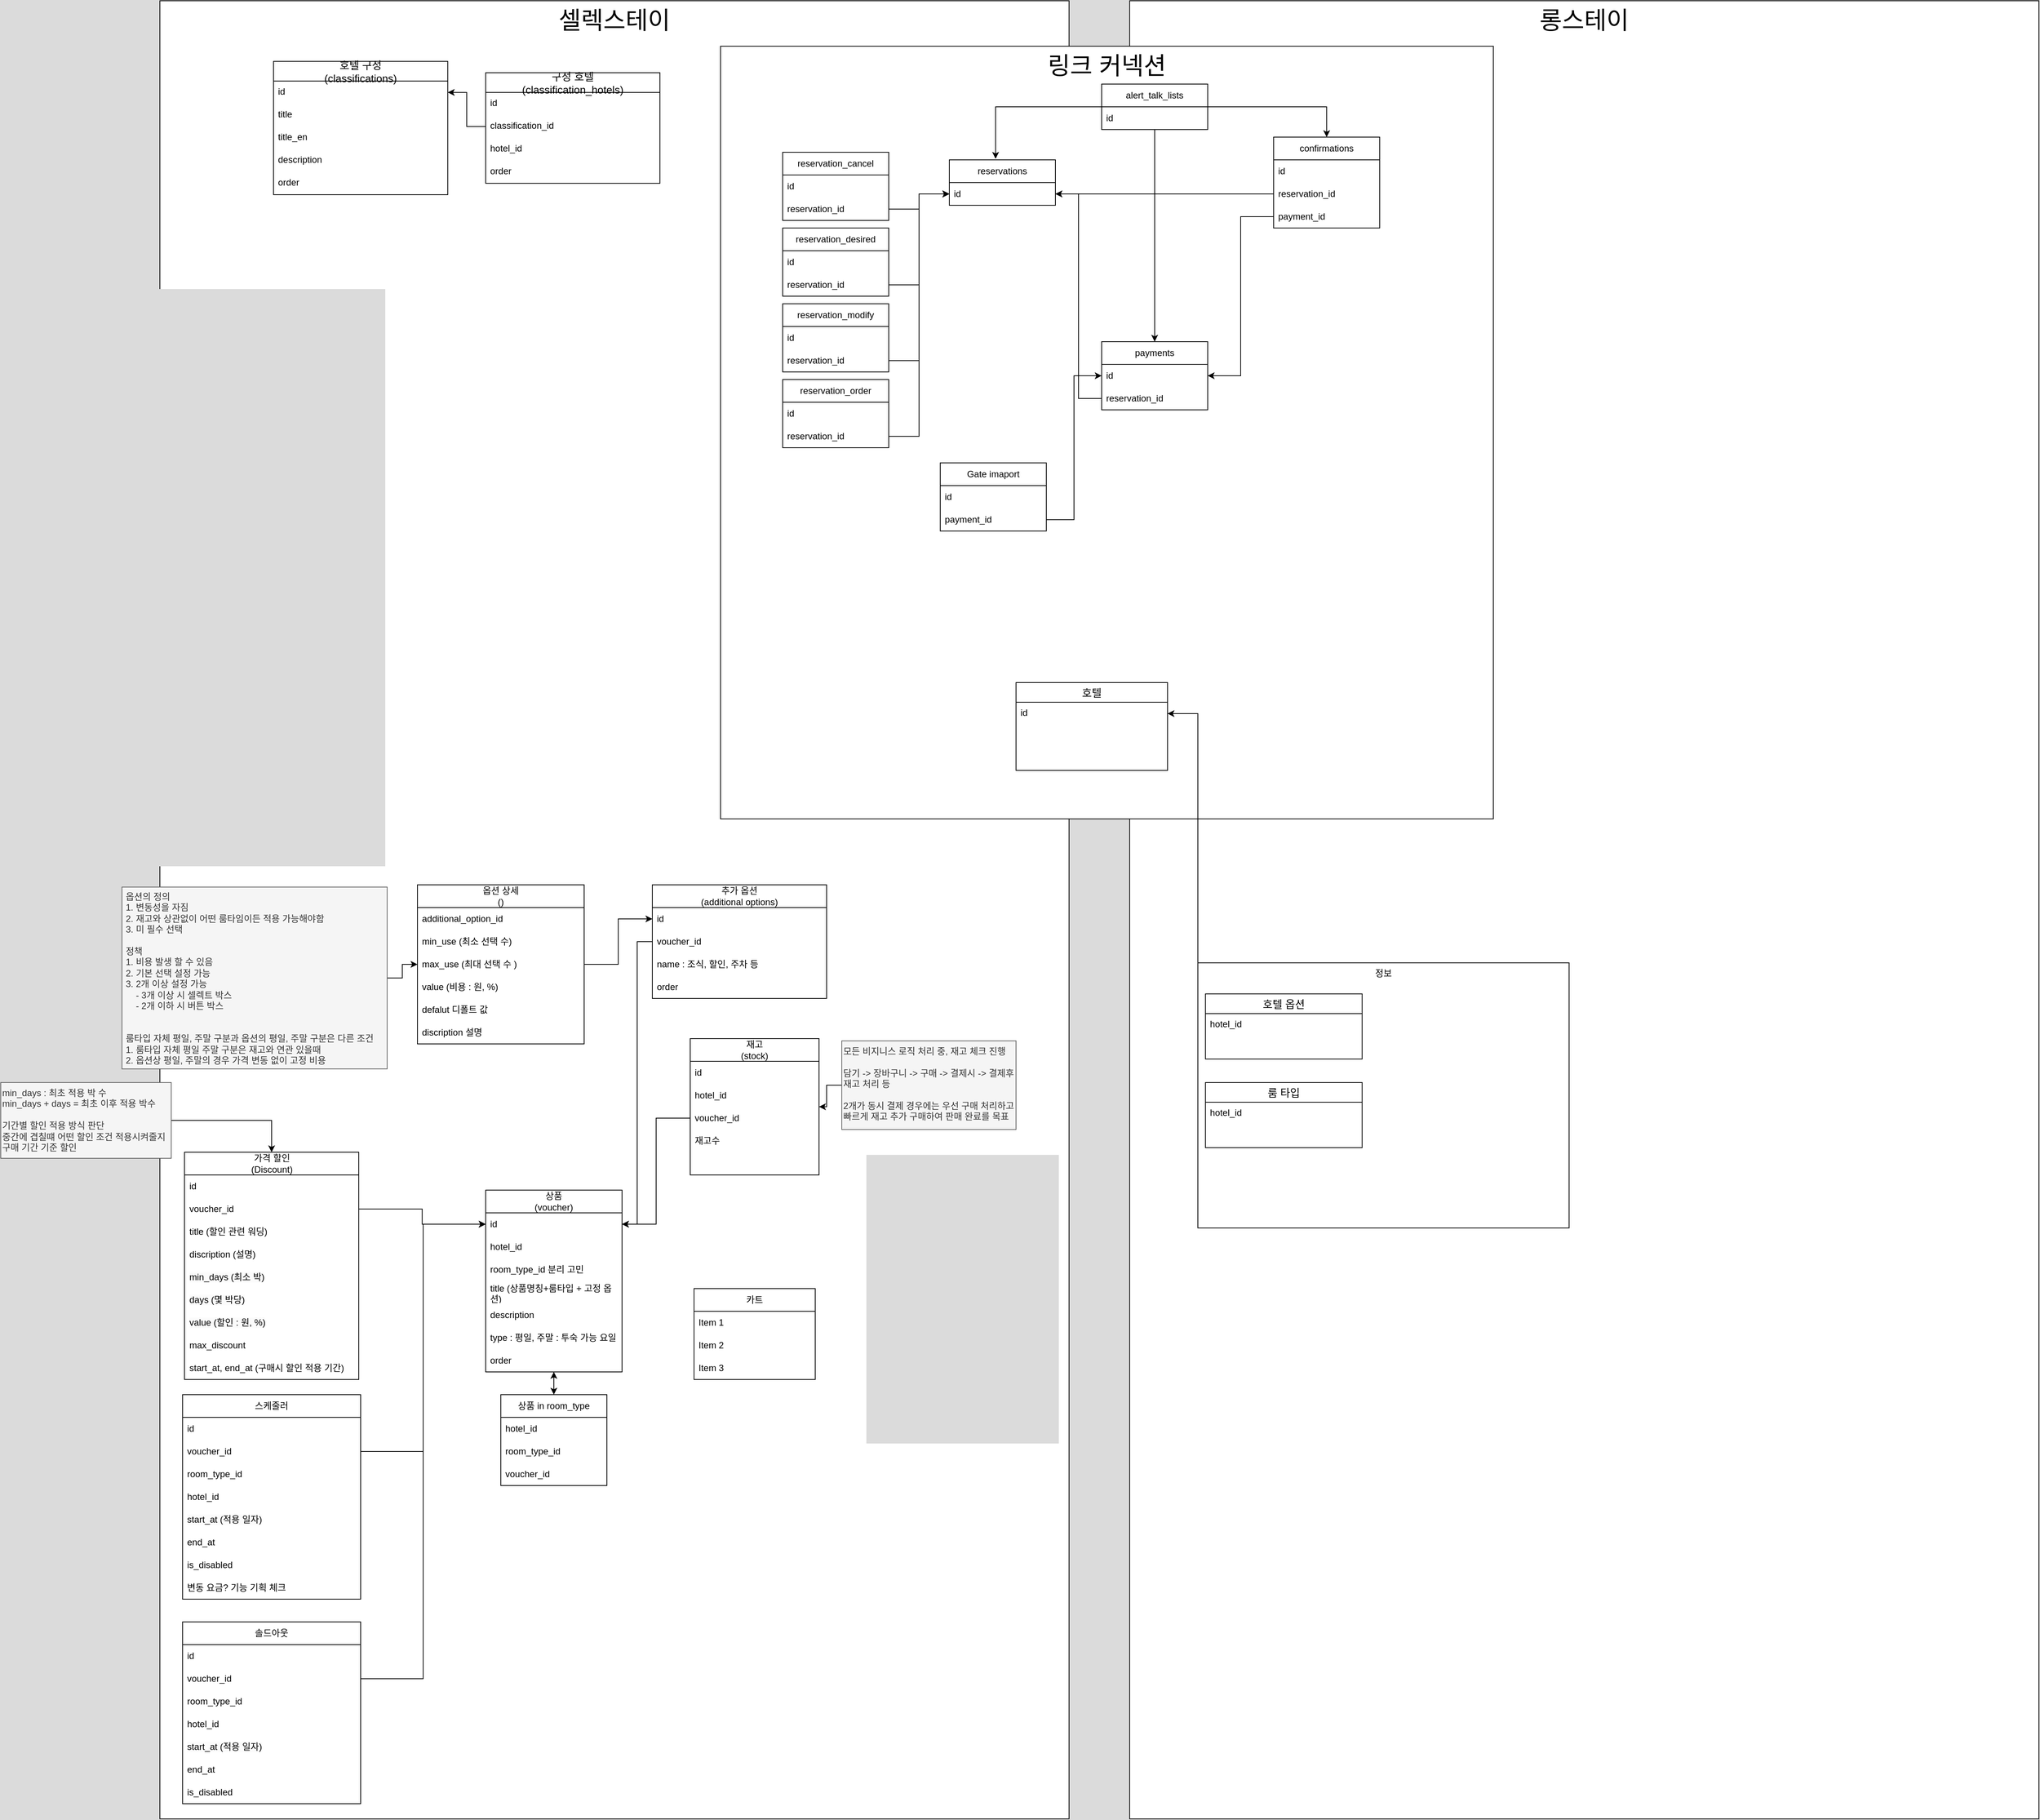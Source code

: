 <mxfile version="21.6.8" type="github">
  <diagram name="페이지-1" id="y-S1PTLIUPCFTGaCikYn">
    <mxGraphModel dx="2682" dy="3418" grid="1" gridSize="10" guides="1" tooltips="1" connect="1" arrows="1" fold="1" page="1" pageScale="1" pageWidth="827" pageHeight="1169" background="#DBDBDB" math="0" shadow="0">
      <root>
        <mxCell id="0" />
        <mxCell id="1" parent="0" />
        <mxCell id="_AvtWLBcrE-bu84miZi--67" value="&lt;font style=&quot;font-size: 32px;&quot;&gt;롱스테이&lt;/font&gt;" style="rounded=0;whiteSpace=wrap;html=1;verticalAlign=top;align=center;movable=0;resizable=0;rotatable=0;deletable=0;editable=0;locked=1;connectable=0;" parent="1" vertex="1">
          <mxGeometry x="380" y="-1200" width="1200" height="2400" as="geometry" />
        </mxCell>
        <mxCell id="qrLeTjBu-Ae9pymuF5rT-1" value="셀렉스테이" style="rounded=0;whiteSpace=wrap;html=1;verticalAlign=top;fontSize=32;movable=0;resizable=0;rotatable=0;deletable=0;editable=0;locked=1;connectable=0;" parent="1" vertex="1">
          <mxGeometry x="-900" y="-1200" width="1200" height="2400" as="geometry" />
        </mxCell>
        <mxCell id="_AvtWLBcrE-bu84miZi--96" value="링크 커넥션" style="rounded=0;whiteSpace=wrap;html=1;align=center;verticalAlign=top;fontSize=32;movable=0;resizable=0;rotatable=0;deletable=0;editable=0;locked=1;connectable=0;" parent="1" vertex="1">
          <mxGeometry x="-160" y="-1140" width="1020" height="1020" as="geometry" />
        </mxCell>
        <mxCell id="qrLeTjBu-Ae9pymuF5rT-2" value="호텔" style="swimlane;fontStyle=0;childLayout=stackLayout;horizontal=1;startSize=26;horizontalStack=0;resizeParent=1;resizeParentMax=0;resizeLast=0;collapsible=1;marginBottom=0;align=center;fontSize=14;flipH=1;rounded=0;swimlaneFillColor=default;" parent="1" vertex="1">
          <mxGeometry x="230" y="-300" width="200" height="116" as="geometry" />
        </mxCell>
        <mxCell id="qrLeTjBu-Ae9pymuF5rT-3" value="id" style="text;strokeColor=none;fillColor=none;spacingLeft=4;spacingRight=4;overflow=hidden;rotatable=0;points=[[0,0.5],[1,0.5]];portConstraint=eastwest;fontSize=12;" parent="qrLeTjBu-Ae9pymuF5rT-2" vertex="1">
          <mxGeometry y="26" width="200" height="30" as="geometry" />
        </mxCell>
        <mxCell id="qrLeTjBu-Ae9pymuF5rT-4" style="text;strokeColor=none;fillColor=none;spacingLeft=4;spacingRight=4;overflow=hidden;rotatable=0;points=[[0,0.5],[1,0.5]];portConstraint=eastwest;fontSize=12;" parent="qrLeTjBu-Ae9pymuF5rT-2" vertex="1">
          <mxGeometry y="56" width="200" height="30" as="geometry" />
        </mxCell>
        <mxCell id="qrLeTjBu-Ae9pymuF5rT-5" style="text;strokeColor=none;fillColor=none;spacingLeft=4;spacingRight=4;overflow=hidden;rotatable=0;points=[[0,0.5],[1,0.5]];portConstraint=eastwest;fontSize=12;" parent="qrLeTjBu-Ae9pymuF5rT-2" vertex="1">
          <mxGeometry y="86" width="200" height="30" as="geometry" />
        </mxCell>
        <mxCell id="qrLeTjBu-Ae9pymuF5rT-15" value="호텔 구성&#xa;(classifications)" style="swimlane;fontStyle=0;childLayout=stackLayout;horizontal=1;startSize=26;horizontalStack=0;resizeParent=1;resizeParentMax=0;resizeLast=0;collapsible=1;marginBottom=0;align=center;fontSize=14;" parent="1" vertex="1">
          <mxGeometry x="-750" y="-1120" width="230" height="176" as="geometry">
            <mxRectangle x="-110" y="350" width="200" height="30" as="alternateBounds" />
          </mxGeometry>
        </mxCell>
        <mxCell id="qrLeTjBu-Ae9pymuF5rT-16" value="id" style="text;strokeColor=none;fillColor=none;spacingLeft=4;spacingRight=4;overflow=hidden;rotatable=0;points=[[0,0.5],[1,0.5]];portConstraint=eastwest;fontSize=12;" parent="qrLeTjBu-Ae9pymuF5rT-15" vertex="1">
          <mxGeometry y="26" width="230" height="30" as="geometry" />
        </mxCell>
        <mxCell id="qrLeTjBu-Ae9pymuF5rT-17" value="title" style="text;strokeColor=none;fillColor=none;spacingLeft=4;spacingRight=4;overflow=hidden;rotatable=0;points=[[0,0.5],[1,0.5]];portConstraint=eastwest;fontSize=12;" parent="qrLeTjBu-Ae9pymuF5rT-15" vertex="1">
          <mxGeometry y="56" width="230" height="30" as="geometry" />
        </mxCell>
        <mxCell id="qrLeTjBu-Ae9pymuF5rT-18" value="title_en" style="text;strokeColor=none;fillColor=none;spacingLeft=4;spacingRight=4;overflow=hidden;rotatable=0;points=[[0,0.5],[1,0.5]];portConstraint=eastwest;fontSize=12;" parent="qrLeTjBu-Ae9pymuF5rT-15" vertex="1">
          <mxGeometry y="86" width="230" height="30" as="geometry" />
        </mxCell>
        <mxCell id="qrLeTjBu-Ae9pymuF5rT-19" value="description" style="text;strokeColor=none;fillColor=none;spacingLeft=4;spacingRight=4;overflow=hidden;rotatable=0;points=[[0,0.5],[1,0.5]];portConstraint=eastwest;fontSize=12;" parent="qrLeTjBu-Ae9pymuF5rT-15" vertex="1">
          <mxGeometry y="116" width="230" height="30" as="geometry" />
        </mxCell>
        <mxCell id="qrLeTjBu-Ae9pymuF5rT-20" value="order" style="text;strokeColor=none;fillColor=none;spacingLeft=4;spacingRight=4;overflow=hidden;rotatable=0;points=[[0,0.5],[1,0.5]];portConstraint=eastwest;fontSize=12;" parent="qrLeTjBu-Ae9pymuF5rT-15" vertex="1">
          <mxGeometry y="146" width="230" height="30" as="geometry" />
        </mxCell>
        <mxCell id="qrLeTjBu-Ae9pymuF5rT-21" value="구성 호텔&#xa;(classification_hotels)" style="swimlane;fontStyle=0;childLayout=stackLayout;horizontal=1;startSize=26;horizontalStack=0;resizeParent=1;resizeParentMax=0;resizeLast=0;collapsible=1;marginBottom=0;align=center;fontSize=14;" parent="1" vertex="1">
          <mxGeometry x="-470" y="-1105" width="230" height="146" as="geometry">
            <mxRectangle x="-110" y="350" width="200" height="30" as="alternateBounds" />
          </mxGeometry>
        </mxCell>
        <mxCell id="qrLeTjBu-Ae9pymuF5rT-22" value="id" style="text;strokeColor=none;fillColor=none;spacingLeft=4;spacingRight=4;overflow=hidden;rotatable=0;points=[[0,0.5],[1,0.5]];portConstraint=eastwest;fontSize=12;" parent="qrLeTjBu-Ae9pymuF5rT-21" vertex="1">
          <mxGeometry y="26" width="230" height="30" as="geometry" />
        </mxCell>
        <mxCell id="qrLeTjBu-Ae9pymuF5rT-23" value="classification_id" style="text;strokeColor=none;fillColor=none;spacingLeft=4;spacingRight=4;overflow=hidden;rotatable=0;points=[[0,0.5],[1,0.5]];portConstraint=eastwest;fontSize=12;" parent="qrLeTjBu-Ae9pymuF5rT-21" vertex="1">
          <mxGeometry y="56" width="230" height="30" as="geometry" />
        </mxCell>
        <mxCell id="qrLeTjBu-Ae9pymuF5rT-24" value="hotel_id" style="text;strokeColor=none;fillColor=none;spacingLeft=4;spacingRight=4;overflow=hidden;rotatable=0;points=[[0,0.5],[1,0.5]];portConstraint=eastwest;fontSize=12;" parent="qrLeTjBu-Ae9pymuF5rT-21" vertex="1">
          <mxGeometry y="86" width="230" height="30" as="geometry" />
        </mxCell>
        <mxCell id="qrLeTjBu-Ae9pymuF5rT-25" value="order" style="text;strokeColor=none;fillColor=none;spacingLeft=4;spacingRight=4;overflow=hidden;rotatable=0;points=[[0,0.5],[1,0.5]];portConstraint=eastwest;fontSize=12;" parent="qrLeTjBu-Ae9pymuF5rT-21" vertex="1">
          <mxGeometry y="116" width="230" height="30" as="geometry" />
        </mxCell>
        <mxCell id="qrLeTjBu-Ae9pymuF5rT-26" style="edgeStyle=orthogonalEdgeStyle;rounded=0;orthogonalLoop=1;jettySize=auto;html=1;entryX=1;entryY=0.5;entryDx=0;entryDy=0;exitX=0;exitY=0.5;exitDx=0;exitDy=0;" parent="1" source="qrLeTjBu-Ae9pymuF5rT-23" target="qrLeTjBu-Ae9pymuF5rT-16" edge="1">
          <mxGeometry relative="1" as="geometry" />
        </mxCell>
        <mxCell id="qrLeTjBu-Ae9pymuF5rT-28" value="" style="edgeStyle=orthogonalEdgeStyle;rounded=0;orthogonalLoop=1;jettySize=auto;html=1;exitX=0;exitY=0;exitDx=0;exitDy=0;" parent="1" source="qrLeTjBu-Ae9pymuF5rT-8" target="qrLeTjBu-Ae9pymuF5rT-3" edge="1">
          <mxGeometry relative="1" as="geometry" />
        </mxCell>
        <mxCell id="qrLeTjBu-Ae9pymuF5rT-29" value="추가 옵션&lt;br&gt;(additional options)" style="swimlane;fontStyle=0;childLayout=stackLayout;horizontal=1;startSize=30;horizontalStack=0;resizeParent=1;resizeParentMax=0;resizeLast=0;collapsible=1;marginBottom=0;whiteSpace=wrap;html=1;" parent="1" vertex="1">
          <mxGeometry x="-250" y="-33" width="230" height="150" as="geometry" />
        </mxCell>
        <mxCell id="qrLeTjBu-Ae9pymuF5rT-30" value="id" style="text;strokeColor=none;fillColor=none;align=left;verticalAlign=middle;spacingLeft=4;spacingRight=4;overflow=hidden;points=[[0,0.5],[1,0.5]];portConstraint=eastwest;rotatable=0;whiteSpace=wrap;html=1;" parent="qrLeTjBu-Ae9pymuF5rT-29" vertex="1">
          <mxGeometry y="30" width="230" height="30" as="geometry" />
        </mxCell>
        <mxCell id="qrLeTjBu-Ae9pymuF5rT-31" value="voucher_id" style="text;strokeColor=none;fillColor=none;align=left;verticalAlign=middle;spacingLeft=4;spacingRight=4;overflow=hidden;points=[[0,0.5],[1,0.5]];portConstraint=eastwest;rotatable=0;whiteSpace=wrap;html=1;" parent="qrLeTjBu-Ae9pymuF5rT-29" vertex="1">
          <mxGeometry y="60" width="230" height="30" as="geometry" />
        </mxCell>
        <mxCell id="qrLeTjBu-Ae9pymuF5rT-32" value="name : 조식, 할인, 주차 등" style="text;strokeColor=none;fillColor=none;align=left;verticalAlign=middle;spacingLeft=4;spacingRight=4;overflow=hidden;points=[[0,0.5],[1,0.5]];portConstraint=eastwest;rotatable=0;whiteSpace=wrap;html=1;" parent="qrLeTjBu-Ae9pymuF5rT-29" vertex="1">
          <mxGeometry y="90" width="230" height="30" as="geometry" />
        </mxCell>
        <mxCell id="qrLeTjBu-Ae9pymuF5rT-56" value="order" style="text;strokeColor=none;fillColor=none;align=left;verticalAlign=middle;spacingLeft=4;spacingRight=4;overflow=hidden;points=[[0,0.5],[1,0.5]];portConstraint=eastwest;rotatable=0;whiteSpace=wrap;html=1;" parent="qrLeTjBu-Ae9pymuF5rT-29" vertex="1">
          <mxGeometry y="120" width="230" height="30" as="geometry" />
        </mxCell>
        <mxCell id="qrLeTjBu-Ae9pymuF5rT-33" value="상품&lt;br&gt;(voucher)" style="swimlane;fontStyle=0;childLayout=stackLayout;horizontal=1;startSize=30;horizontalStack=0;resizeParent=1;resizeParentMax=0;resizeLast=0;collapsible=1;marginBottom=0;whiteSpace=wrap;html=1;" parent="1" vertex="1">
          <mxGeometry x="-470" y="370" width="180" height="240" as="geometry" />
        </mxCell>
        <mxCell id="qrLeTjBu-Ae9pymuF5rT-34" value="id" style="text;strokeColor=none;fillColor=none;align=left;verticalAlign=middle;spacingLeft=4;spacingRight=4;overflow=hidden;points=[[0,0.5],[1,0.5]];portConstraint=eastwest;rotatable=0;whiteSpace=wrap;html=1;" parent="qrLeTjBu-Ae9pymuF5rT-33" vertex="1">
          <mxGeometry y="30" width="180" height="30" as="geometry" />
        </mxCell>
        <mxCell id="qrLeTjBu-Ae9pymuF5rT-35" value="hotel_id" style="text;strokeColor=none;fillColor=none;align=left;verticalAlign=middle;spacingLeft=4;spacingRight=4;overflow=hidden;points=[[0,0.5],[1,0.5]];portConstraint=eastwest;rotatable=0;whiteSpace=wrap;html=1;" parent="qrLeTjBu-Ae9pymuF5rT-33" vertex="1">
          <mxGeometry y="60" width="180" height="30" as="geometry" />
        </mxCell>
        <mxCell id="_AvtWLBcrE-bu84miZi--43" value="room_type_id 분리 고민" style="text;strokeColor=none;fillColor=none;align=left;verticalAlign=middle;spacingLeft=4;spacingRight=4;overflow=hidden;points=[[0,0.5],[1,0.5]];portConstraint=eastwest;rotatable=0;whiteSpace=wrap;html=1;" parent="qrLeTjBu-Ae9pymuF5rT-33" vertex="1">
          <mxGeometry y="90" width="180" height="30" as="geometry" />
        </mxCell>
        <mxCell id="_AvtWLBcrE-bu84miZi--42" value="title (상품명칭+룸타입 + 고정 옵션)" style="text;strokeColor=none;fillColor=none;align=left;verticalAlign=middle;spacingLeft=4;spacingRight=4;overflow=hidden;points=[[0,0.5],[1,0.5]];portConstraint=eastwest;rotatable=0;whiteSpace=wrap;html=1;" parent="qrLeTjBu-Ae9pymuF5rT-33" vertex="1">
          <mxGeometry y="120" width="180" height="30" as="geometry" />
        </mxCell>
        <mxCell id="_AvtWLBcrE-bu84miZi--49" value="description" style="text;strokeColor=none;fillColor=none;align=left;verticalAlign=middle;spacingLeft=4;spacingRight=4;overflow=hidden;points=[[0,0.5],[1,0.5]];portConstraint=eastwest;rotatable=0;whiteSpace=wrap;html=1;" parent="qrLeTjBu-Ae9pymuF5rT-33" vertex="1">
          <mxGeometry y="150" width="180" height="30" as="geometry" />
        </mxCell>
        <mxCell id="_AvtWLBcrE-bu84miZi--51" value="type : 평일, 주말 : 투숙 가능 요일" style="text;strokeColor=none;fillColor=none;align=left;verticalAlign=middle;spacingLeft=4;spacingRight=4;overflow=hidden;points=[[0,0.5],[1,0.5]];portConstraint=eastwest;rotatable=0;whiteSpace=wrap;html=1;" parent="qrLeTjBu-Ae9pymuF5rT-33" vertex="1">
          <mxGeometry y="180" width="180" height="30" as="geometry" />
        </mxCell>
        <mxCell id="qrLeTjBu-Ae9pymuF5rT-55" value="order" style="text;strokeColor=none;fillColor=none;align=left;verticalAlign=middle;spacingLeft=4;spacingRight=4;overflow=hidden;points=[[0,0.5],[1,0.5]];portConstraint=eastwest;rotatable=0;whiteSpace=wrap;html=1;" parent="qrLeTjBu-Ae9pymuF5rT-33" vertex="1">
          <mxGeometry y="210" width="180" height="30" as="geometry" />
        </mxCell>
        <mxCell id="qrLeTjBu-Ae9pymuF5rT-38" style="edgeStyle=orthogonalEdgeStyle;rounded=0;orthogonalLoop=1;jettySize=auto;html=1;entryX=0;entryY=0.5;entryDx=0;entryDy=0;" parent="1" source="qrLeTjBu-Ae9pymuF5rT-39" target="qrLeTjBu-Ae9pymuF5rT-30" edge="1">
          <mxGeometry relative="1" as="geometry" />
        </mxCell>
        <mxCell id="qrLeTjBu-Ae9pymuF5rT-39" value="옵션 상세&lt;br&gt;()" style="swimlane;fontStyle=0;childLayout=stackLayout;horizontal=1;startSize=30;horizontalStack=0;resizeParent=1;resizeParentMax=0;resizeLast=0;collapsible=1;marginBottom=0;whiteSpace=wrap;html=1;" parent="1" vertex="1">
          <mxGeometry x="-560" y="-33" width="220" height="210" as="geometry" />
        </mxCell>
        <mxCell id="qrLeTjBu-Ae9pymuF5rT-40" value="additional_option_id" style="text;strokeColor=none;fillColor=none;align=left;verticalAlign=middle;spacingLeft=4;spacingRight=4;overflow=hidden;points=[[0,0.5],[1,0.5]];portConstraint=eastwest;rotatable=0;whiteSpace=wrap;html=1;" parent="qrLeTjBu-Ae9pymuF5rT-39" vertex="1">
          <mxGeometry y="30" width="220" height="30" as="geometry" />
        </mxCell>
        <mxCell id="qrLeTjBu-Ae9pymuF5rT-41" value="min_use (최소 선택 수)" style="text;strokeColor=none;fillColor=none;align=left;verticalAlign=middle;spacingLeft=4;spacingRight=4;overflow=hidden;points=[[0,0.5],[1,0.5]];portConstraint=eastwest;rotatable=0;whiteSpace=wrap;html=1;" parent="qrLeTjBu-Ae9pymuF5rT-39" vertex="1">
          <mxGeometry y="60" width="220" height="30" as="geometry" />
        </mxCell>
        <mxCell id="qrLeTjBu-Ae9pymuF5rT-42" value="max_use (최대 선택 수 )" style="text;strokeColor=none;fillColor=none;align=left;verticalAlign=middle;spacingLeft=4;spacingRight=4;overflow=hidden;points=[[0,0.5],[1,0.5]];portConstraint=eastwest;rotatable=0;whiteSpace=wrap;html=1;" parent="qrLeTjBu-Ae9pymuF5rT-39" vertex="1">
          <mxGeometry y="90" width="220" height="30" as="geometry" />
        </mxCell>
        <mxCell id="qrLeTjBu-Ae9pymuF5rT-43" value="value (비용 : 원, %)" style="text;strokeColor=none;fillColor=none;align=left;verticalAlign=middle;spacingLeft=4;spacingRight=4;overflow=hidden;points=[[0,0.5],[1,0.5]];portConstraint=eastwest;rotatable=0;whiteSpace=wrap;html=1;" parent="qrLeTjBu-Ae9pymuF5rT-39" vertex="1">
          <mxGeometry y="120" width="220" height="30" as="geometry" />
        </mxCell>
        <mxCell id="3JElpp8tTer-i9fu_fp9-2" value="defalut 디폴트 값" style="text;strokeColor=none;fillColor=none;align=left;verticalAlign=middle;spacingLeft=4;spacingRight=4;overflow=hidden;points=[[0,0.5],[1,0.5]];portConstraint=eastwest;rotatable=0;whiteSpace=wrap;html=1;" parent="qrLeTjBu-Ae9pymuF5rT-39" vertex="1">
          <mxGeometry y="150" width="220" height="30" as="geometry" />
        </mxCell>
        <mxCell id="_AvtWLBcrE-bu84miZi--1" value="discription 설명" style="text;strokeColor=none;fillColor=none;align=left;verticalAlign=middle;spacingLeft=4;spacingRight=4;overflow=hidden;points=[[0,0.5],[1,0.5]];portConstraint=eastwest;rotatable=0;whiteSpace=wrap;html=1;" parent="qrLeTjBu-Ae9pymuF5rT-39" vertex="1">
          <mxGeometry y="180" width="220" height="30" as="geometry" />
        </mxCell>
        <mxCell id="qrLeTjBu-Ae9pymuF5rT-47" value="재고&lt;br&gt;(stock)" style="swimlane;fontStyle=0;childLayout=stackLayout;horizontal=1;startSize=30;horizontalStack=0;resizeParent=1;resizeParentMax=0;resizeLast=0;collapsible=1;marginBottom=0;whiteSpace=wrap;html=1;" parent="1" vertex="1">
          <mxGeometry x="-200" y="170" width="170" height="180" as="geometry" />
        </mxCell>
        <mxCell id="qrLeTjBu-Ae9pymuF5rT-48" value="id" style="text;strokeColor=none;fillColor=none;align=left;verticalAlign=middle;spacingLeft=4;spacingRight=4;overflow=hidden;points=[[0,0.5],[1,0.5]];portConstraint=eastwest;rotatable=0;whiteSpace=wrap;html=1;" parent="qrLeTjBu-Ae9pymuF5rT-47" vertex="1">
          <mxGeometry y="30" width="170" height="30" as="geometry" />
        </mxCell>
        <mxCell id="qrLeTjBu-Ae9pymuF5rT-49" value="hotel_id" style="text;strokeColor=none;fillColor=none;align=left;verticalAlign=middle;spacingLeft=4;spacingRight=4;overflow=hidden;points=[[0,0.5],[1,0.5]];portConstraint=eastwest;rotatable=0;whiteSpace=wrap;html=1;" parent="qrLeTjBu-Ae9pymuF5rT-47" vertex="1">
          <mxGeometry y="60" width="170" height="30" as="geometry" />
        </mxCell>
        <mxCell id="qrLeTjBu-Ae9pymuF5rT-50" value="voucher_id" style="text;strokeColor=none;fillColor=none;align=left;verticalAlign=middle;spacingLeft=4;spacingRight=4;overflow=hidden;points=[[0,0.5],[1,0.5]];portConstraint=eastwest;rotatable=0;whiteSpace=wrap;html=1;" parent="qrLeTjBu-Ae9pymuF5rT-47" vertex="1">
          <mxGeometry y="90" width="170" height="30" as="geometry" />
        </mxCell>
        <mxCell id="qrLeTjBu-Ae9pymuF5rT-51" value="재고수" style="text;strokeColor=none;fillColor=none;align=left;verticalAlign=middle;spacingLeft=4;spacingRight=4;overflow=hidden;points=[[0,0.5],[1,0.5]];portConstraint=eastwest;rotatable=0;whiteSpace=wrap;html=1;" parent="qrLeTjBu-Ae9pymuF5rT-47" vertex="1">
          <mxGeometry y="120" width="170" height="30" as="geometry" />
        </mxCell>
        <mxCell id="qrLeTjBu-Ae9pymuF5rT-52" style="text;strokeColor=none;fillColor=none;align=left;verticalAlign=middle;spacingLeft=4;spacingRight=4;overflow=hidden;points=[[0,0.5],[1,0.5]];portConstraint=eastwest;rotatable=0;whiteSpace=wrap;html=1;" parent="qrLeTjBu-Ae9pymuF5rT-47" vertex="1">
          <mxGeometry y="150" width="170" height="30" as="geometry" />
        </mxCell>
        <mxCell id="qrLeTjBu-Ae9pymuF5rT-8" value="정보" style="rounded=0;whiteSpace=wrap;html=1;container=0;align=center;verticalAlign=top;" parent="1" vertex="1">
          <mxGeometry x="470" y="70" width="490" height="350" as="geometry" />
        </mxCell>
        <mxCell id="qrLeTjBu-Ae9pymuF5rT-58" value="" style="group" parent="1" vertex="1" connectable="0">
          <mxGeometry x="479.999" y="111" width="206.832" height="86" as="geometry" />
        </mxCell>
        <mxCell id="qrLeTjBu-Ae9pymuF5rT-12" value="hotel_id" style="text;strokeColor=none;fillColor=none;spacingLeft=4;spacingRight=4;overflow=hidden;rotatable=0;points=[[0,0.5],[1,0.5]];portConstraint=eastwest;fontSize=12;" parent="qrLeTjBu-Ae9pymuF5rT-58" vertex="1">
          <mxGeometry y="26" width="206.832" height="30" as="geometry" />
        </mxCell>
        <mxCell id="qrLeTjBu-Ae9pymuF5rT-14" value="호텔 옵션" style="swimlane;fontStyle=0;childLayout=stackLayout;horizontal=1;startSize=26;horizontalStack=0;resizeParent=1;resizeParentMax=0;resizeLast=0;collapsible=1;marginBottom=0;align=center;fontSize=14;flipH=1;container=1;" parent="qrLeTjBu-Ae9pymuF5rT-58" vertex="1">
          <mxGeometry width="206.832" height="86" as="geometry" />
        </mxCell>
        <mxCell id="qrLeTjBu-Ae9pymuF5rT-59" value="" style="group" parent="1" vertex="1" connectable="0">
          <mxGeometry x="479.999" y="228" width="206.832" height="86" as="geometry" />
        </mxCell>
        <mxCell id="qrLeTjBu-Ae9pymuF5rT-9" value="룸 타입" style="swimlane;fontStyle=0;childLayout=stackLayout;horizontal=1;startSize=26;horizontalStack=0;resizeParent=1;resizeParentMax=0;resizeLast=0;collapsible=1;marginBottom=0;align=center;fontSize=14;flipH=1;container=0;" parent="qrLeTjBu-Ae9pymuF5rT-59" vertex="1">
          <mxGeometry width="206.832" height="86" as="geometry" />
        </mxCell>
        <mxCell id="qrLeTjBu-Ae9pymuF5rT-10" value="hotel_id" style="text;strokeColor=none;fillColor=none;spacingLeft=4;spacingRight=4;overflow=hidden;rotatable=0;points=[[0,0.5],[1,0.5]];portConstraint=eastwest;fontSize=12;" parent="qrLeTjBu-Ae9pymuF5rT-59" vertex="1">
          <mxGeometry y="26" width="206.832" height="30" as="geometry" />
        </mxCell>
        <mxCell id="qrLeTjBu-Ae9pymuF5rT-11" style="text;strokeColor=none;fillColor=none;spacingLeft=4;spacingRight=4;overflow=hidden;rotatable=0;points=[[0,0.5],[1,0.5]];portConstraint=eastwest;fontSize=12;" parent="qrLeTjBu-Ae9pymuF5rT-59" vertex="1">
          <mxGeometry y="56" width="206.832" height="30" as="geometry" />
        </mxCell>
        <mxCell id="_AvtWLBcrE-bu84miZi--5" value="가격 할인&lt;br&gt;(Discount)" style="swimlane;fontStyle=0;childLayout=stackLayout;horizontal=1;startSize=30;horizontalStack=0;resizeParent=1;resizeParentMax=0;resizeLast=0;collapsible=1;marginBottom=0;whiteSpace=wrap;html=1;" parent="1" vertex="1">
          <mxGeometry x="-867.5" y="320" width="230" height="300" as="geometry" />
        </mxCell>
        <mxCell id="_AvtWLBcrE-bu84miZi--6" value="id" style="text;strokeColor=none;fillColor=none;align=left;verticalAlign=middle;spacingLeft=4;spacingRight=4;overflow=hidden;points=[[0,0.5],[1,0.5]];portConstraint=eastwest;rotatable=0;whiteSpace=wrap;html=1;" parent="_AvtWLBcrE-bu84miZi--5" vertex="1">
          <mxGeometry y="30" width="230" height="30" as="geometry" />
        </mxCell>
        <mxCell id="_AvtWLBcrE-bu84miZi--7" value="voucher_id" style="text;strokeColor=none;fillColor=none;align=left;verticalAlign=middle;spacingLeft=4;spacingRight=4;overflow=hidden;points=[[0,0.5],[1,0.5]];portConstraint=eastwest;rotatable=0;whiteSpace=wrap;html=1;" parent="_AvtWLBcrE-bu84miZi--5" vertex="1">
          <mxGeometry y="60" width="230" height="30" as="geometry" />
        </mxCell>
        <mxCell id="_AvtWLBcrE-bu84miZi--47" value="title (할인 관련 워딩)" style="text;strokeColor=none;fillColor=none;align=left;verticalAlign=middle;spacingLeft=4;spacingRight=4;overflow=hidden;points=[[0,0.5],[1,0.5]];portConstraint=eastwest;rotatable=0;whiteSpace=wrap;html=1;" parent="_AvtWLBcrE-bu84miZi--5" vertex="1">
          <mxGeometry y="90" width="230" height="30" as="geometry" />
        </mxCell>
        <mxCell id="_AvtWLBcrE-bu84miZi--48" value="discription (설명)&amp;nbsp;" style="text;strokeColor=none;fillColor=none;align=left;verticalAlign=middle;spacingLeft=4;spacingRight=4;overflow=hidden;points=[[0,0.5],[1,0.5]];portConstraint=eastwest;rotatable=0;whiteSpace=wrap;html=1;" parent="_AvtWLBcrE-bu84miZi--5" vertex="1">
          <mxGeometry y="120" width="230" height="30" as="geometry" />
        </mxCell>
        <mxCell id="_AvtWLBcrE-bu84miZi--17" value="&lt;meta charset=&quot;utf-8&quot;&gt;&lt;span style=&quot;color: rgb(0, 0, 0); font-family: Helvetica; font-size: 12px; font-style: normal; font-variant-ligatures: normal; font-variant-caps: normal; font-weight: 400; letter-spacing: normal; orphans: 2; text-align: left; text-indent: 0px; text-transform: none; widows: 2; word-spacing: 0px; -webkit-text-stroke-width: 0px; background-color: rgb(251, 251, 251); text-decoration-thickness: initial; text-decoration-style: initial; text-decoration-color: initial; float: none; display: inline !important;&quot;&gt;min_days (최소 박)&lt;/span&gt;" style="text;strokeColor=none;fillColor=none;align=left;verticalAlign=middle;spacingLeft=4;spacingRight=4;overflow=hidden;points=[[0,0.5],[1,0.5]];portConstraint=eastwest;rotatable=0;whiteSpace=wrap;html=1;" parent="_AvtWLBcrE-bu84miZi--5" vertex="1">
          <mxGeometry y="150" width="230" height="30" as="geometry" />
        </mxCell>
        <mxCell id="_AvtWLBcrE-bu84miZi--21" value="&lt;meta charset=&quot;utf-8&quot;&gt;&lt;span style=&quot;color: rgb(0, 0, 0); font-family: Helvetica; font-size: 12px; font-style: normal; font-variant-ligatures: normal; font-variant-caps: normal; font-weight: 400; letter-spacing: normal; orphans: 2; text-align: left; text-indent: 0px; text-transform: none; widows: 2; word-spacing: 0px; -webkit-text-stroke-width: 0px; background-color: rgb(251, 251, 251); text-decoration-thickness: initial; text-decoration-style: initial; text-decoration-color: initial; float: none; display: inline !important;&quot;&gt;days (몇 박당)&lt;/span&gt;" style="text;strokeColor=none;fillColor=none;align=left;verticalAlign=middle;spacingLeft=4;spacingRight=4;overflow=hidden;points=[[0,0.5],[1,0.5]];portConstraint=eastwest;rotatable=0;whiteSpace=wrap;html=1;" parent="_AvtWLBcrE-bu84miZi--5" vertex="1">
          <mxGeometry y="180" width="230" height="30" as="geometry" />
        </mxCell>
        <mxCell id="_AvtWLBcrE-bu84miZi--22" value="&lt;span style=&quot;color: rgb(0, 0, 0); font-family: Helvetica; font-size: 12px; font-style: normal; font-variant-ligatures: normal; font-variant-caps: normal; font-weight: 400; letter-spacing: normal; orphans: 2; text-align: left; text-indent: 0px; text-transform: none; widows: 2; word-spacing: 0px; -webkit-text-stroke-width: 0px; background-color: rgb(251, 251, 251); text-decoration-thickness: initial; text-decoration-style: initial; text-decoration-color: initial; float: none; display: inline !important;&quot;&gt;value (할인 : 원, %)&lt;/span&gt;" style="text;strokeColor=none;fillColor=none;align=left;verticalAlign=middle;spacingLeft=4;spacingRight=4;overflow=hidden;points=[[0,0.5],[1,0.5]];portConstraint=eastwest;rotatable=0;whiteSpace=wrap;html=1;" parent="_AvtWLBcrE-bu84miZi--5" vertex="1">
          <mxGeometry y="210" width="230" height="30" as="geometry" />
        </mxCell>
        <mxCell id="_AvtWLBcrE-bu84miZi--20" value="max_discount" style="text;strokeColor=none;fillColor=none;align=left;verticalAlign=middle;spacingLeft=4;spacingRight=4;overflow=hidden;points=[[0,0.5],[1,0.5]];portConstraint=eastwest;rotatable=0;whiteSpace=wrap;html=1;" parent="_AvtWLBcrE-bu84miZi--5" vertex="1">
          <mxGeometry y="240" width="230" height="30" as="geometry" />
        </mxCell>
        <mxCell id="_AvtWLBcrE-bu84miZi--41" value="start_at, end_at (구매시 할인 적용 기간)" style="text;strokeColor=none;fillColor=none;align=left;verticalAlign=middle;spacingLeft=4;spacingRight=4;overflow=hidden;points=[[0,0.5],[1,0.5]];portConstraint=eastwest;rotatable=0;whiteSpace=wrap;html=1;" parent="_AvtWLBcrE-bu84miZi--5" vertex="1">
          <mxGeometry y="270" width="230" height="30" as="geometry" />
        </mxCell>
        <mxCell id="_AvtWLBcrE-bu84miZi--10" value="" style="edgeStyle=orthogonalEdgeStyle;rounded=0;orthogonalLoop=1;jettySize=auto;html=1;entryX=0;entryY=0.5;entryDx=0;entryDy=0;" parent="1" source="_AvtWLBcrE-bu84miZi--7" target="qrLeTjBu-Ae9pymuF5rT-34" edge="1">
          <mxGeometry relative="1" as="geometry" />
        </mxCell>
        <mxCell id="_AvtWLBcrE-bu84miZi--46" style="edgeStyle=orthogonalEdgeStyle;rounded=0;orthogonalLoop=1;jettySize=auto;html=1;entryX=0.5;entryY=0;entryDx=0;entryDy=0;" parent="1" source="_AvtWLBcrE-bu84miZi--23" target="_AvtWLBcrE-bu84miZi--5" edge="1">
          <mxGeometry relative="1" as="geometry" />
        </mxCell>
        <mxCell id="_AvtWLBcrE-bu84miZi--23" value="min_days : 최초 적용 박 수&lt;br&gt;min_days + days = 최초 이후 적용 박수&lt;br&gt;&lt;br&gt;기간별 할인 적용 방식 판단&lt;br&gt;중간에 겹칠떄 어떤 할인 조건 적용시켜줄지&lt;br&gt;구매 기간 기준 할인" style="text;strokeColor=#666666;fillColor=#f5f5f5;html=1;fontSize=12;fontStyle=0;verticalAlign=top;align=left;fontColor=#333333;" parent="1" vertex="1">
          <mxGeometry x="-1110" y="228" width="225" height="100" as="geometry" />
        </mxCell>
        <mxCell id="_AvtWLBcrE-bu84miZi--25" style="edgeStyle=orthogonalEdgeStyle;rounded=0;orthogonalLoop=1;jettySize=auto;html=1;" parent="1" source="qrLeTjBu-Ae9pymuF5rT-31" target="qrLeTjBu-Ae9pymuF5rT-34" edge="1">
          <mxGeometry relative="1" as="geometry" />
        </mxCell>
        <mxCell id="_AvtWLBcrE-bu84miZi--26" style="edgeStyle=orthogonalEdgeStyle;rounded=0;orthogonalLoop=1;jettySize=auto;html=1;entryX=1;entryY=0.5;entryDx=0;entryDy=0;" parent="1" source="qrLeTjBu-Ae9pymuF5rT-50" target="qrLeTjBu-Ae9pymuF5rT-34" edge="1">
          <mxGeometry relative="1" as="geometry" />
        </mxCell>
        <mxCell id="_AvtWLBcrE-bu84miZi--32" value="스케줄러" style="swimlane;fontStyle=0;childLayout=stackLayout;horizontal=1;startSize=30;horizontalStack=0;resizeParent=1;resizeParentMax=0;resizeLast=0;collapsible=1;marginBottom=0;whiteSpace=wrap;html=1;" parent="1" vertex="1">
          <mxGeometry x="-870" y="640" width="235" height="270" as="geometry" />
        </mxCell>
        <mxCell id="_AvtWLBcrE-bu84miZi--52" value="id" style="text;strokeColor=none;fillColor=none;align=left;verticalAlign=middle;spacingLeft=4;spacingRight=4;overflow=hidden;points=[[0,0.5],[1,0.5]];portConstraint=eastwest;rotatable=0;whiteSpace=wrap;html=1;" parent="_AvtWLBcrE-bu84miZi--32" vertex="1">
          <mxGeometry y="30" width="235" height="30" as="geometry" />
        </mxCell>
        <mxCell id="_AvtWLBcrE-bu84miZi--33" value="voucher_id" style="text;strokeColor=none;fillColor=none;align=left;verticalAlign=middle;spacingLeft=4;spacingRight=4;overflow=hidden;points=[[0,0.5],[1,0.5]];portConstraint=eastwest;rotatable=0;whiteSpace=wrap;html=1;" parent="_AvtWLBcrE-bu84miZi--32" vertex="1">
          <mxGeometry y="60" width="235" height="30" as="geometry" />
        </mxCell>
        <mxCell id="U_ljhf7iPSNck_tYt6vW-20" value="room_type_id" style="text;strokeColor=none;fillColor=none;align=left;verticalAlign=middle;spacingLeft=4;spacingRight=4;overflow=hidden;points=[[0,0.5],[1,0.5]];portConstraint=eastwest;rotatable=0;whiteSpace=wrap;html=1;" parent="_AvtWLBcrE-bu84miZi--32" vertex="1">
          <mxGeometry y="90" width="235" height="30" as="geometry" />
        </mxCell>
        <mxCell id="_AvtWLBcrE-bu84miZi--34" value="hotel_id" style="text;strokeColor=none;fillColor=none;align=left;verticalAlign=middle;spacingLeft=4;spacingRight=4;overflow=hidden;points=[[0,0.5],[1,0.5]];portConstraint=eastwest;rotatable=0;whiteSpace=wrap;html=1;" parent="_AvtWLBcrE-bu84miZi--32" vertex="1">
          <mxGeometry y="120" width="235" height="30" as="geometry" />
        </mxCell>
        <mxCell id="_AvtWLBcrE-bu84miZi--54" value="&lt;span style=&quot;color: rgb(0, 0, 0); font-family: Helvetica; font-size: 12px; font-style: normal; font-variant-ligatures: normal; font-variant-caps: normal; font-weight: 400; letter-spacing: normal; orphans: 2; text-align: left; text-indent: 0px; text-transform: none; widows: 2; word-spacing: 0px; -webkit-text-stroke-width: 0px; background-color: rgb(251, 251, 251); text-decoration-thickness: initial; text-decoration-style: initial; text-decoration-color: initial; float: none; display: inline !important;&quot;&gt;start_at (적용 일자)&lt;/span&gt;" style="text;strokeColor=none;fillColor=none;align=left;verticalAlign=middle;spacingLeft=4;spacingRight=4;overflow=hidden;points=[[0,0.5],[1,0.5]];portConstraint=eastwest;rotatable=0;whiteSpace=wrap;html=1;" parent="_AvtWLBcrE-bu84miZi--32" vertex="1">
          <mxGeometry y="150" width="235" height="30" as="geometry" />
        </mxCell>
        <mxCell id="Tr3vuXno8-PphEIvwjLY-2" value="end_at" style="text;strokeColor=none;fillColor=none;align=left;verticalAlign=middle;spacingLeft=4;spacingRight=4;overflow=hidden;points=[[0,0.5],[1,0.5]];portConstraint=eastwest;rotatable=0;whiteSpace=wrap;html=1;" vertex="1" parent="_AvtWLBcrE-bu84miZi--32">
          <mxGeometry y="180" width="235" height="30" as="geometry" />
        </mxCell>
        <mxCell id="_AvtWLBcrE-bu84miZi--55" value="is_disabled" style="text;strokeColor=none;fillColor=none;align=left;verticalAlign=middle;spacingLeft=4;spacingRight=4;overflow=hidden;points=[[0,0.5],[1,0.5]];portConstraint=eastwest;rotatable=0;whiteSpace=wrap;html=1;" parent="_AvtWLBcrE-bu84miZi--32" vertex="1">
          <mxGeometry y="210" width="235" height="30" as="geometry" />
        </mxCell>
        <mxCell id="_AvtWLBcrE-bu84miZi--53" value="변동 요금? 기능 기획 체크" style="text;strokeColor=none;fillColor=none;align=left;verticalAlign=middle;spacingLeft=4;spacingRight=4;overflow=hidden;points=[[0,0.5],[1,0.5]];portConstraint=eastwest;rotatable=0;whiteSpace=wrap;html=1;" parent="_AvtWLBcrE-bu84miZi--32" vertex="1">
          <mxGeometry y="240" width="235" height="30" as="geometry" />
        </mxCell>
        <mxCell id="_AvtWLBcrE-bu84miZi--36" style="edgeStyle=orthogonalEdgeStyle;rounded=0;orthogonalLoop=1;jettySize=auto;html=1;" parent="1" source="_AvtWLBcrE-bu84miZi--33" target="qrLeTjBu-Ae9pymuF5rT-34" edge="1">
          <mxGeometry relative="1" as="geometry" />
        </mxCell>
        <mxCell id="_AvtWLBcrE-bu84miZi--40" style="edgeStyle=orthogonalEdgeStyle;rounded=0;orthogonalLoop=1;jettySize=auto;html=1;" parent="1" source="_AvtWLBcrE-bu84miZi--39" target="qrLeTjBu-Ae9pymuF5rT-39" edge="1">
          <mxGeometry relative="1" as="geometry" />
        </mxCell>
        <mxCell id="_AvtWLBcrE-bu84miZi--39" value="&lt;h1&gt;&lt;div style=&quot;border-color: var(--border-color); font-size: 12px;&quot;&gt;&lt;span style=&quot;font-weight: normal;&quot;&gt;옵션의 정의&lt;/span&gt;&lt;/div&gt;&lt;div style=&quot;border-color: var(--border-color); font-size: 12px;&quot;&gt;&lt;span style=&quot;font-weight: normal;&quot;&gt;1. 변동성을 자짐&lt;/span&gt;&lt;/div&gt;&lt;div style=&quot;border-color: var(--border-color); font-size: 12px;&quot;&gt;&lt;span style=&quot;border-color: var(--border-color); font-weight: normal;&quot;&gt;2. 재고와 상관없이 어떤 룸타임이든 적용 가능해야함&lt;/span&gt;&lt;/div&gt;&lt;div style=&quot;border-color: var(--border-color); font-size: 12px;&quot;&gt;&lt;span style=&quot;font-weight: normal;&quot;&gt;3. 미 필수 선택&lt;br style=&quot;border-color: var(--border-color);&quot;&gt;&lt;br style=&quot;border-color: var(--border-color);&quot;&gt;정책&lt;/span&gt;&lt;/div&gt;&lt;div style=&quot;border-color: var(--border-color); font-size: 12px;&quot;&gt;&lt;span style=&quot;font-weight: normal;&quot;&gt;1. 비용 발생 할 수 있음&lt;/span&gt;&lt;/div&gt;&lt;div style=&quot;border-color: var(--border-color); font-size: 12px;&quot;&gt;&lt;span style=&quot;font-weight: normal;&quot;&gt;2. 기본 선택 설정 가능&lt;/span&gt;&lt;/div&gt;&lt;div style=&quot;border-color: var(--border-color); font-size: 12px;&quot;&gt;&lt;span style=&quot;font-weight: normal;&quot;&gt;3. 2개 이상 설정 가능&amp;nbsp;&lt;/span&gt;&lt;/div&gt;&lt;div style=&quot;border-color: var(--border-color); font-size: 12px;&quot;&gt;&lt;span style=&quot;font-weight: normal;&quot;&gt;&amp;nbsp; &amp;nbsp; - 3개 이상 시 셀렉트 박스&lt;/span&gt;&lt;/div&gt;&lt;div style=&quot;border-color: var(--border-color); font-size: 12px;&quot;&gt;&lt;span style=&quot;font-weight: normal;&quot;&gt;&amp;nbsp; &amp;nbsp; - 2개 이하 시 버튼 박스&lt;/span&gt;&lt;/div&gt;&lt;div style=&quot;border-color: var(--border-color); font-size: 12px;&quot;&gt;&lt;span style=&quot;font-weight: normal;&quot;&gt;&lt;br style=&quot;border-color: var(--border-color);&quot;&gt;&lt;/span&gt;&lt;/div&gt;&lt;div style=&quot;border-color: var(--border-color); font-size: 12px;&quot;&gt;&lt;span style=&quot;font-weight: normal;&quot;&gt;&lt;br style=&quot;border-color: var(--border-color);&quot;&gt;&lt;/span&gt;&lt;/div&gt;&lt;div style=&quot;border-color: var(--border-color); font-size: 12px;&quot;&gt;&lt;span style=&quot;font-weight: normal;&quot;&gt;룸타입 자체 평일, 주말 구분과 옵션의 평일, 주말 구분은 다른 조건&amp;nbsp;&lt;/span&gt;&lt;/div&gt;&lt;div style=&quot;border-color: var(--border-color); font-size: 12px;&quot;&gt;&lt;span style=&quot;font-weight: normal;&quot;&gt;1. 룸타입 자체 평일 주말 구분은 재고와 연관 있을때&lt;/span&gt;&lt;/div&gt;&lt;div style=&quot;border-color: var(--border-color); font-size: 12px;&quot;&gt;&lt;span style=&quot;font-weight: normal;&quot;&gt;2. 옵션상 평일, 주말의 경우 가격 변동 없이 고정 비용&lt;/span&gt;&lt;/div&gt;&lt;div style=&quot;border-color: var(--border-color); font-size: 12px;&quot;&gt;&lt;br style=&quot;border-color: var(--border-color); font-size: 12px; color: rgb(51, 51, 51);&quot;&gt;&lt;/div&gt;&lt;/h1&gt;" style="text;html=1;strokeColor=#666666;fillColor=#f5f5f5;spacing=5;spacingTop=-20;whiteSpace=wrap;overflow=hidden;rounded=0;fontStyle=0;fontColor=#333333;" parent="1" vertex="1">
          <mxGeometry x="-950" y="-30" width="350" height="240" as="geometry" />
        </mxCell>
        <mxCell id="_AvtWLBcrE-bu84miZi--73" value="payments" style="swimlane;fontStyle=0;childLayout=stackLayout;horizontal=1;startSize=30;horizontalStack=0;resizeParent=1;resizeParentMax=0;resizeLast=0;collapsible=1;marginBottom=0;whiteSpace=wrap;html=1;" parent="1" vertex="1">
          <mxGeometry x="343" y="-750" width="140" height="90" as="geometry" />
        </mxCell>
        <mxCell id="_AvtWLBcrE-bu84miZi--75" value="id" style="text;strokeColor=none;fillColor=none;align=left;verticalAlign=middle;spacingLeft=4;spacingRight=4;overflow=hidden;points=[[0,0.5],[1,0.5]];portConstraint=eastwest;rotatable=0;whiteSpace=wrap;html=1;" parent="_AvtWLBcrE-bu84miZi--73" vertex="1">
          <mxGeometry y="30" width="140" height="30" as="geometry" />
        </mxCell>
        <mxCell id="_AvtWLBcrE-bu84miZi--86" value="reservation_id" style="text;strokeColor=none;fillColor=none;align=left;verticalAlign=middle;spacingLeft=4;spacingRight=4;overflow=hidden;points=[[0,0.5],[1,0.5]];portConstraint=eastwest;rotatable=0;whiteSpace=wrap;html=1;" parent="_AvtWLBcrE-bu84miZi--73" vertex="1">
          <mxGeometry y="60" width="140" height="30" as="geometry" />
        </mxCell>
        <mxCell id="_AvtWLBcrE-bu84miZi--77" value="confirmations" style="swimlane;fontStyle=0;childLayout=stackLayout;horizontal=1;startSize=30;horizontalStack=0;resizeParent=1;resizeParentMax=0;resizeLast=0;collapsible=1;marginBottom=0;whiteSpace=wrap;html=1;" parent="1" vertex="1">
          <mxGeometry x="570" y="-1020" width="140" height="120" as="geometry" />
        </mxCell>
        <mxCell id="_AvtWLBcrE-bu84miZi--78" value="id" style="text;strokeColor=none;fillColor=none;align=left;verticalAlign=middle;spacingLeft=4;spacingRight=4;overflow=hidden;points=[[0,0.5],[1,0.5]];portConstraint=eastwest;rotatable=0;whiteSpace=wrap;html=1;" parent="_AvtWLBcrE-bu84miZi--77" vertex="1">
          <mxGeometry y="30" width="140" height="30" as="geometry" />
        </mxCell>
        <mxCell id="_AvtWLBcrE-bu84miZi--88" value="reservation_id" style="text;strokeColor=none;fillColor=none;align=left;verticalAlign=middle;spacingLeft=4;spacingRight=4;overflow=hidden;points=[[0,0.5],[1,0.5]];portConstraint=eastwest;rotatable=0;whiteSpace=wrap;html=1;" parent="_AvtWLBcrE-bu84miZi--77" vertex="1">
          <mxGeometry y="60" width="140" height="30" as="geometry" />
        </mxCell>
        <mxCell id="_AvtWLBcrE-bu84miZi--93" value="payment_id" style="text;strokeColor=none;fillColor=none;align=left;verticalAlign=middle;spacingLeft=4;spacingRight=4;overflow=hidden;points=[[0,0.5],[1,0.5]];portConstraint=eastwest;rotatable=0;whiteSpace=wrap;html=1;" parent="_AvtWLBcrE-bu84miZi--77" vertex="1">
          <mxGeometry y="90" width="140" height="30" as="geometry" />
        </mxCell>
        <mxCell id="_AvtWLBcrE-bu84miZi--79" value="reservations" style="swimlane;fontStyle=0;childLayout=stackLayout;horizontal=1;startSize=30;horizontalStack=0;resizeParent=1;resizeParentMax=0;resizeLast=0;collapsible=1;marginBottom=0;whiteSpace=wrap;html=1;" parent="1" vertex="1">
          <mxGeometry x="142" y="-990" width="140" height="60" as="geometry" />
        </mxCell>
        <mxCell id="_AvtWLBcrE-bu84miZi--80" value="id" style="text;strokeColor=none;fillColor=none;align=left;verticalAlign=middle;spacingLeft=4;spacingRight=4;overflow=hidden;points=[[0,0.5],[1,0.5]];portConstraint=eastwest;rotatable=0;whiteSpace=wrap;html=1;" parent="_AvtWLBcrE-bu84miZi--79" vertex="1">
          <mxGeometry y="30" width="140" height="30" as="geometry" />
        </mxCell>
        <mxCell id="_AvtWLBcrE-bu84miZi--81" value="Gate imaport" style="swimlane;fontStyle=0;childLayout=stackLayout;horizontal=1;startSize=30;horizontalStack=0;resizeParent=1;resizeParentMax=0;resizeLast=0;collapsible=1;marginBottom=0;whiteSpace=wrap;html=1;" parent="1" vertex="1">
          <mxGeometry x="130" y="-590" width="140" height="90" as="geometry" />
        </mxCell>
        <mxCell id="_AvtWLBcrE-bu84miZi--82" value="id" style="text;strokeColor=none;fillColor=none;align=left;verticalAlign=middle;spacingLeft=4;spacingRight=4;overflow=hidden;points=[[0,0.5],[1,0.5]];portConstraint=eastwest;rotatable=0;whiteSpace=wrap;html=1;" parent="_AvtWLBcrE-bu84miZi--81" vertex="1">
          <mxGeometry y="30" width="140" height="30" as="geometry" />
        </mxCell>
        <mxCell id="_AvtWLBcrE-bu84miZi--84" value="payment_id" style="text;strokeColor=none;fillColor=none;align=left;verticalAlign=middle;spacingLeft=4;spacingRight=4;overflow=hidden;points=[[0,0.5],[1,0.5]];portConstraint=eastwest;rotatable=0;whiteSpace=wrap;html=1;" parent="_AvtWLBcrE-bu84miZi--81" vertex="1">
          <mxGeometry y="60" width="140" height="30" as="geometry" />
        </mxCell>
        <mxCell id="_AvtWLBcrE-bu84miZi--85" style="edgeStyle=orthogonalEdgeStyle;rounded=0;orthogonalLoop=1;jettySize=auto;html=1;entryX=0;entryY=0.5;entryDx=0;entryDy=0;" parent="1" source="_AvtWLBcrE-bu84miZi--84" target="_AvtWLBcrE-bu84miZi--75" edge="1">
          <mxGeometry relative="1" as="geometry" />
        </mxCell>
        <mxCell id="_AvtWLBcrE-bu84miZi--87" style="edgeStyle=orthogonalEdgeStyle;rounded=0;orthogonalLoop=1;jettySize=auto;html=1;entryX=1;entryY=0.75;entryDx=0;entryDy=0;" parent="1" source="_AvtWLBcrE-bu84miZi--86" target="_AvtWLBcrE-bu84miZi--79" edge="1">
          <mxGeometry relative="1" as="geometry" />
        </mxCell>
        <mxCell id="_AvtWLBcrE-bu84miZi--89" value="reservation_order" style="swimlane;fontStyle=0;childLayout=stackLayout;horizontal=1;startSize=30;horizontalStack=0;resizeParent=1;resizeParentMax=0;resizeLast=0;collapsible=1;marginBottom=0;whiteSpace=wrap;html=1;" parent="1" vertex="1">
          <mxGeometry x="-78" y="-700" width="140" height="90" as="geometry" />
        </mxCell>
        <mxCell id="_AvtWLBcrE-bu84miZi--90" value="id" style="text;strokeColor=none;fillColor=none;align=left;verticalAlign=middle;spacingLeft=4;spacingRight=4;overflow=hidden;points=[[0,0.5],[1,0.5]];portConstraint=eastwest;rotatable=0;whiteSpace=wrap;html=1;" parent="_AvtWLBcrE-bu84miZi--89" vertex="1">
          <mxGeometry y="30" width="140" height="30" as="geometry" />
        </mxCell>
        <mxCell id="_AvtWLBcrE-bu84miZi--91" value="reservation_id" style="text;strokeColor=none;fillColor=none;align=left;verticalAlign=middle;spacingLeft=4;spacingRight=4;overflow=hidden;points=[[0,0.5],[1,0.5]];portConstraint=eastwest;rotatable=0;whiteSpace=wrap;html=1;" parent="_AvtWLBcrE-bu84miZi--89" vertex="1">
          <mxGeometry y="60" width="140" height="30" as="geometry" />
        </mxCell>
        <mxCell id="_AvtWLBcrE-bu84miZi--92" style="edgeStyle=orthogonalEdgeStyle;rounded=0;orthogonalLoop=1;jettySize=auto;html=1;entryX=0;entryY=0.5;entryDx=0;entryDy=0;" parent="1" source="_AvtWLBcrE-bu84miZi--91" target="_AvtWLBcrE-bu84miZi--80" edge="1">
          <mxGeometry relative="1" as="geometry" />
        </mxCell>
        <mxCell id="_AvtWLBcrE-bu84miZi--94" style="edgeStyle=orthogonalEdgeStyle;rounded=0;orthogonalLoop=1;jettySize=auto;html=1;" parent="1" source="_AvtWLBcrE-bu84miZi--88" target="_AvtWLBcrE-bu84miZi--80" edge="1">
          <mxGeometry relative="1" as="geometry" />
        </mxCell>
        <mxCell id="_AvtWLBcrE-bu84miZi--95" style="edgeStyle=orthogonalEdgeStyle;rounded=0;orthogonalLoop=1;jettySize=auto;html=1;entryX=1;entryY=0.5;entryDx=0;entryDy=0;" parent="1" source="_AvtWLBcrE-bu84miZi--93" target="_AvtWLBcrE-bu84miZi--75" edge="1">
          <mxGeometry relative="1" as="geometry" />
        </mxCell>
        <mxCell id="_AvtWLBcrE-bu84miZi--97" value="reservation_cancel" style="swimlane;fontStyle=0;childLayout=stackLayout;horizontal=1;startSize=30;horizontalStack=0;resizeParent=1;resizeParentMax=0;resizeLast=0;collapsible=1;marginBottom=0;whiteSpace=wrap;html=1;" parent="1" vertex="1">
          <mxGeometry x="-78" y="-1000" width="140" height="90" as="geometry" />
        </mxCell>
        <mxCell id="_AvtWLBcrE-bu84miZi--98" value="id" style="text;strokeColor=none;fillColor=none;align=left;verticalAlign=middle;spacingLeft=4;spacingRight=4;overflow=hidden;points=[[0,0.5],[1,0.5]];portConstraint=eastwest;rotatable=0;whiteSpace=wrap;html=1;" parent="_AvtWLBcrE-bu84miZi--97" vertex="1">
          <mxGeometry y="30" width="140" height="30" as="geometry" />
        </mxCell>
        <mxCell id="Tr3vuXno8-PphEIvwjLY-9" value="reservation_id" style="text;strokeColor=none;fillColor=none;align=left;verticalAlign=middle;spacingLeft=4;spacingRight=4;overflow=hidden;points=[[0,0.5],[1,0.5]];portConstraint=eastwest;rotatable=0;whiteSpace=wrap;html=1;" vertex="1" parent="_AvtWLBcrE-bu84miZi--97">
          <mxGeometry y="60" width="140" height="30" as="geometry" />
        </mxCell>
        <mxCell id="_AvtWLBcrE-bu84miZi--100" value="reservation_desired" style="swimlane;fontStyle=0;childLayout=stackLayout;horizontal=1;startSize=30;horizontalStack=0;resizeParent=1;resizeParentMax=0;resizeLast=0;collapsible=1;marginBottom=0;whiteSpace=wrap;html=1;" parent="1" vertex="1">
          <mxGeometry x="-78" y="-900" width="140" height="90" as="geometry" />
        </mxCell>
        <mxCell id="_AvtWLBcrE-bu84miZi--101" value="id" style="text;strokeColor=none;fillColor=none;align=left;verticalAlign=middle;spacingLeft=4;spacingRight=4;overflow=hidden;points=[[0,0.5],[1,0.5]];portConstraint=eastwest;rotatable=0;whiteSpace=wrap;html=1;" parent="_AvtWLBcrE-bu84miZi--100" vertex="1">
          <mxGeometry y="30" width="140" height="30" as="geometry" />
        </mxCell>
        <mxCell id="Tr3vuXno8-PphEIvwjLY-8" value="reservation_id" style="text;strokeColor=none;fillColor=none;align=left;verticalAlign=middle;spacingLeft=4;spacingRight=4;overflow=hidden;points=[[0,0.5],[1,0.5]];portConstraint=eastwest;rotatable=0;whiteSpace=wrap;html=1;" vertex="1" parent="_AvtWLBcrE-bu84miZi--100">
          <mxGeometry y="60" width="140" height="30" as="geometry" />
        </mxCell>
        <mxCell id="_AvtWLBcrE-bu84miZi--102" value="reservation_modify" style="swimlane;fontStyle=0;childLayout=stackLayout;horizontal=1;startSize=30;horizontalStack=0;resizeParent=1;resizeParentMax=0;resizeLast=0;collapsible=1;marginBottom=0;whiteSpace=wrap;html=1;" parent="1" vertex="1">
          <mxGeometry x="-78" y="-800" width="140" height="90" as="geometry" />
        </mxCell>
        <mxCell id="_AvtWLBcrE-bu84miZi--103" value="id" style="text;strokeColor=none;fillColor=none;align=left;verticalAlign=middle;spacingLeft=4;spacingRight=4;overflow=hidden;points=[[0,0.5],[1,0.5]];portConstraint=eastwest;rotatable=0;whiteSpace=wrap;html=1;" parent="_AvtWLBcrE-bu84miZi--102" vertex="1">
          <mxGeometry y="30" width="140" height="30" as="geometry" />
        </mxCell>
        <mxCell id="Tr3vuXno8-PphEIvwjLY-7" value="reservation_id" style="text;strokeColor=none;fillColor=none;align=left;verticalAlign=middle;spacingLeft=4;spacingRight=4;overflow=hidden;points=[[0,0.5],[1,0.5]];portConstraint=eastwest;rotatable=0;whiteSpace=wrap;html=1;" vertex="1" parent="_AvtWLBcrE-bu84miZi--102">
          <mxGeometry y="60" width="140" height="30" as="geometry" />
        </mxCell>
        <mxCell id="_AvtWLBcrE-bu84miZi--107" style="edgeStyle=orthogonalEdgeStyle;rounded=0;orthogonalLoop=1;jettySize=auto;html=1;entryX=0.436;entryY=-0.023;entryDx=0;entryDy=0;entryPerimeter=0;" parent="1" source="_AvtWLBcrE-bu84miZi--104" target="_AvtWLBcrE-bu84miZi--79" edge="1">
          <mxGeometry relative="1" as="geometry" />
        </mxCell>
        <mxCell id="_AvtWLBcrE-bu84miZi--108" style="edgeStyle=orthogonalEdgeStyle;rounded=0;orthogonalLoop=1;jettySize=auto;html=1;entryX=0.5;entryY=0;entryDx=0;entryDy=0;" parent="1" source="_AvtWLBcrE-bu84miZi--104" target="_AvtWLBcrE-bu84miZi--77" edge="1">
          <mxGeometry relative="1" as="geometry" />
        </mxCell>
        <mxCell id="_AvtWLBcrE-bu84miZi--109" style="edgeStyle=orthogonalEdgeStyle;rounded=0;orthogonalLoop=1;jettySize=auto;html=1;entryX=0.5;entryY=0;entryDx=0;entryDy=0;" parent="1" source="_AvtWLBcrE-bu84miZi--104" target="_AvtWLBcrE-bu84miZi--73" edge="1">
          <mxGeometry relative="1" as="geometry" />
        </mxCell>
        <mxCell id="_AvtWLBcrE-bu84miZi--104" value="alert_talk_lists" style="swimlane;fontStyle=0;childLayout=stackLayout;horizontal=1;startSize=30;horizontalStack=0;resizeParent=1;resizeParentMax=0;resizeLast=0;collapsible=1;marginBottom=0;whiteSpace=wrap;html=1;" parent="1" vertex="1">
          <mxGeometry x="343" y="-1090" width="140" height="60" as="geometry" />
        </mxCell>
        <mxCell id="_AvtWLBcrE-bu84miZi--105" value="id" style="text;strokeColor=none;fillColor=none;align=left;verticalAlign=middle;spacingLeft=4;spacingRight=4;overflow=hidden;points=[[0,0.5],[1,0.5]];portConstraint=eastwest;rotatable=0;whiteSpace=wrap;html=1;" parent="_AvtWLBcrE-bu84miZi--104" vertex="1">
          <mxGeometry y="30" width="140" height="30" as="geometry" />
        </mxCell>
        <mxCell id="U_ljhf7iPSNck_tYt6vW-1" value="카트" style="swimlane;fontStyle=0;childLayout=stackLayout;horizontal=1;startSize=30;horizontalStack=0;resizeParent=1;resizeParentMax=0;resizeLast=0;collapsible=1;marginBottom=0;whiteSpace=wrap;html=1;" parent="1" vertex="1">
          <mxGeometry x="-195" y="500" width="160" height="120" as="geometry" />
        </mxCell>
        <mxCell id="U_ljhf7iPSNck_tYt6vW-2" value="Item 1" style="text;strokeColor=none;fillColor=none;align=left;verticalAlign=middle;spacingLeft=4;spacingRight=4;overflow=hidden;points=[[0,0.5],[1,0.5]];portConstraint=eastwest;rotatable=0;whiteSpace=wrap;html=1;" parent="U_ljhf7iPSNck_tYt6vW-1" vertex="1">
          <mxGeometry y="30" width="160" height="30" as="geometry" />
        </mxCell>
        <mxCell id="U_ljhf7iPSNck_tYt6vW-3" value="Item 2" style="text;strokeColor=none;fillColor=none;align=left;verticalAlign=middle;spacingLeft=4;spacingRight=4;overflow=hidden;points=[[0,0.5],[1,0.5]];portConstraint=eastwest;rotatable=0;whiteSpace=wrap;html=1;" parent="U_ljhf7iPSNck_tYt6vW-1" vertex="1">
          <mxGeometry y="60" width="160" height="30" as="geometry" />
        </mxCell>
        <mxCell id="U_ljhf7iPSNck_tYt6vW-4" value="Item 3" style="text;strokeColor=none;fillColor=none;align=left;verticalAlign=middle;spacingLeft=4;spacingRight=4;overflow=hidden;points=[[0,0.5],[1,0.5]];portConstraint=eastwest;rotatable=0;whiteSpace=wrap;html=1;" parent="U_ljhf7iPSNck_tYt6vW-1" vertex="1">
          <mxGeometry y="90" width="160" height="30" as="geometry" />
        </mxCell>
        <mxCell id="U_ljhf7iPSNck_tYt6vW-5" value="솔드아웃" style="swimlane;fontStyle=0;childLayout=stackLayout;horizontal=1;startSize=30;horizontalStack=0;resizeParent=1;resizeParentMax=0;resizeLast=0;collapsible=1;marginBottom=0;whiteSpace=wrap;html=1;" parent="1" vertex="1">
          <mxGeometry x="-870" y="940" width="235" height="240" as="geometry" />
        </mxCell>
        <mxCell id="U_ljhf7iPSNck_tYt6vW-6" value="id" style="text;strokeColor=none;fillColor=none;align=left;verticalAlign=middle;spacingLeft=4;spacingRight=4;overflow=hidden;points=[[0,0.5],[1,0.5]];portConstraint=eastwest;rotatable=0;whiteSpace=wrap;html=1;" parent="U_ljhf7iPSNck_tYt6vW-5" vertex="1">
          <mxGeometry y="30" width="235" height="30" as="geometry" />
        </mxCell>
        <mxCell id="U_ljhf7iPSNck_tYt6vW-7" value="voucher_id" style="text;strokeColor=none;fillColor=none;align=left;verticalAlign=middle;spacingLeft=4;spacingRight=4;overflow=hidden;points=[[0,0.5],[1,0.5]];portConstraint=eastwest;rotatable=0;whiteSpace=wrap;html=1;" parent="U_ljhf7iPSNck_tYt6vW-5" vertex="1">
          <mxGeometry y="60" width="235" height="30" as="geometry" />
        </mxCell>
        <mxCell id="U_ljhf7iPSNck_tYt6vW-21" value="room_type_id" style="text;strokeColor=none;fillColor=none;align=left;verticalAlign=middle;spacingLeft=4;spacingRight=4;overflow=hidden;points=[[0,0.5],[1,0.5]];portConstraint=eastwest;rotatable=0;whiteSpace=wrap;html=1;" parent="U_ljhf7iPSNck_tYt6vW-5" vertex="1">
          <mxGeometry y="90" width="235" height="30" as="geometry" />
        </mxCell>
        <mxCell id="U_ljhf7iPSNck_tYt6vW-8" value="hotel_id" style="text;strokeColor=none;fillColor=none;align=left;verticalAlign=middle;spacingLeft=4;spacingRight=4;overflow=hidden;points=[[0,0.5],[1,0.5]];portConstraint=eastwest;rotatable=0;whiteSpace=wrap;html=1;" parent="U_ljhf7iPSNck_tYt6vW-5" vertex="1">
          <mxGeometry y="120" width="235" height="30" as="geometry" />
        </mxCell>
        <mxCell id="U_ljhf7iPSNck_tYt6vW-9" value="&lt;span style=&quot;color: rgb(0, 0, 0); font-family: Helvetica; font-size: 12px; font-style: normal; font-variant-ligatures: normal; font-variant-caps: normal; font-weight: 400; letter-spacing: normal; orphans: 2; text-align: left; text-indent: 0px; text-transform: none; widows: 2; word-spacing: 0px; -webkit-text-stroke-width: 0px; background-color: rgb(251, 251, 251); text-decoration-thickness: initial; text-decoration-style: initial; text-decoration-color: initial; float: none; display: inline !important;&quot;&gt;start_at (적용 일자)&lt;/span&gt;" style="text;strokeColor=none;fillColor=none;align=left;verticalAlign=middle;spacingLeft=4;spacingRight=4;overflow=hidden;points=[[0,0.5],[1,0.5]];portConstraint=eastwest;rotatable=0;whiteSpace=wrap;html=1;" parent="U_ljhf7iPSNck_tYt6vW-5" vertex="1">
          <mxGeometry y="150" width="235" height="30" as="geometry" />
        </mxCell>
        <mxCell id="Tr3vuXno8-PphEIvwjLY-3" value="end_at" style="text;strokeColor=none;fillColor=none;align=left;verticalAlign=middle;spacingLeft=4;spacingRight=4;overflow=hidden;points=[[0,0.5],[1,0.5]];portConstraint=eastwest;rotatable=0;whiteSpace=wrap;html=1;" vertex="1" parent="U_ljhf7iPSNck_tYt6vW-5">
          <mxGeometry y="180" width="235" height="30" as="geometry" />
        </mxCell>
        <mxCell id="U_ljhf7iPSNck_tYt6vW-10" value="is_disabled" style="text;strokeColor=none;fillColor=none;align=left;verticalAlign=middle;spacingLeft=4;spacingRight=4;overflow=hidden;points=[[0,0.5],[1,0.5]];portConstraint=eastwest;rotatable=0;whiteSpace=wrap;html=1;" parent="U_ljhf7iPSNck_tYt6vW-5" vertex="1">
          <mxGeometry y="210" width="235" height="30" as="geometry" />
        </mxCell>
        <mxCell id="U_ljhf7iPSNck_tYt6vW-13" style="edgeStyle=orthogonalEdgeStyle;rounded=0;orthogonalLoop=1;jettySize=auto;html=1;" parent="1" source="U_ljhf7iPSNck_tYt6vW-7" target="qrLeTjBu-Ae9pymuF5rT-34" edge="1">
          <mxGeometry relative="1" as="geometry" />
        </mxCell>
        <mxCell id="U_ljhf7iPSNck_tYt6vW-18" style="orthogonalLoop=1;jettySize=auto;html=1;rounded=1;endArrow=classic;endFill=1;edgeStyle=orthogonalEdgeStyle;elbow=vertical;startArrow=classic;startFill=1;exitX=0.5;exitY=0;exitDx=0;exitDy=0;" parent="1" source="U_ljhf7iPSNck_tYt6vW-14" target="qrLeTjBu-Ae9pymuF5rT-33" edge="1">
          <mxGeometry relative="1" as="geometry" />
        </mxCell>
        <mxCell id="U_ljhf7iPSNck_tYt6vW-14" value="상품 in room_type" style="swimlane;fontStyle=0;childLayout=stackLayout;horizontal=1;startSize=30;horizontalStack=0;resizeParent=1;resizeParentMax=0;resizeLast=0;collapsible=1;marginBottom=0;whiteSpace=wrap;html=1;" parent="1" vertex="1">
          <mxGeometry x="-450" y="640" width="140" height="120" as="geometry" />
        </mxCell>
        <mxCell id="U_ljhf7iPSNck_tYt6vW-15" value="hotel_id" style="text;strokeColor=none;fillColor=none;align=left;verticalAlign=middle;spacingLeft=4;spacingRight=4;overflow=hidden;points=[[0,0.5],[1,0.5]];portConstraint=eastwest;rotatable=0;whiteSpace=wrap;html=1;" parent="U_ljhf7iPSNck_tYt6vW-14" vertex="1">
          <mxGeometry y="30" width="140" height="30" as="geometry" />
        </mxCell>
        <mxCell id="U_ljhf7iPSNck_tYt6vW-16" value="room_type_id" style="text;strokeColor=none;fillColor=none;align=left;verticalAlign=middle;spacingLeft=4;spacingRight=4;overflow=hidden;points=[[0,0.5],[1,0.5]];portConstraint=eastwest;rotatable=0;whiteSpace=wrap;html=1;" parent="U_ljhf7iPSNck_tYt6vW-14" vertex="1">
          <mxGeometry y="60" width="140" height="30" as="geometry" />
        </mxCell>
        <mxCell id="U_ljhf7iPSNck_tYt6vW-17" value="voucher_id" style="text;strokeColor=none;fillColor=none;align=left;verticalAlign=middle;spacingLeft=4;spacingRight=4;overflow=hidden;points=[[0,0.5],[1,0.5]];portConstraint=eastwest;rotatable=0;whiteSpace=wrap;html=1;" parent="U_ljhf7iPSNck_tYt6vW-14" vertex="1">
          <mxGeometry y="90" width="140" height="30" as="geometry" />
        </mxCell>
        <mxCell id="Tr3vuXno8-PphEIvwjLY-10" style="edgeStyle=orthogonalEdgeStyle;rounded=0;orthogonalLoop=1;jettySize=auto;html=1;" edge="1" parent="1" source="Tr3vuXno8-PphEIvwjLY-9" target="_AvtWLBcrE-bu84miZi--80">
          <mxGeometry relative="1" as="geometry" />
        </mxCell>
        <mxCell id="Tr3vuXno8-PphEIvwjLY-11" style="edgeStyle=orthogonalEdgeStyle;rounded=0;orthogonalLoop=1;jettySize=auto;html=1;" edge="1" parent="1" source="Tr3vuXno8-PphEIvwjLY-8" target="_AvtWLBcrE-bu84miZi--80">
          <mxGeometry relative="1" as="geometry" />
        </mxCell>
        <mxCell id="Tr3vuXno8-PphEIvwjLY-12" style="edgeStyle=orthogonalEdgeStyle;rounded=0;orthogonalLoop=1;jettySize=auto;html=1;" edge="1" parent="1" source="Tr3vuXno8-PphEIvwjLY-7" target="_AvtWLBcrE-bu84miZi--80">
          <mxGeometry relative="1" as="geometry" />
        </mxCell>
        <mxCell id="Tr3vuXno8-PphEIvwjLY-15" style="edgeStyle=orthogonalEdgeStyle;rounded=0;orthogonalLoop=1;jettySize=auto;html=1;" edge="1" parent="1" source="Tr3vuXno8-PphEIvwjLY-14" target="qrLeTjBu-Ae9pymuF5rT-47">
          <mxGeometry relative="1" as="geometry" />
        </mxCell>
        <mxCell id="Tr3vuXno8-PphEIvwjLY-14" value="모든 비지니스 로직 처리 중, 재고 체크 진행&lt;br&gt;&lt;br&gt;담기 -&amp;gt; 장바구니 -&amp;gt; 구매 -&amp;gt; 결제시 -&amp;gt; 결제후 재고 처리 등&lt;br&gt;&lt;br&gt;2개가 동시 결제 경우에는 우선 구매 처리하고&lt;br&gt;빠르게 재고 추가 구매하여 판매 완료를 목표" style="text;html=1;strokeColor=#666666;fillColor=#f5f5f5;align=left;verticalAlign=top;whiteSpace=wrap;rounded=0;fontColor=#333333;" vertex="1" parent="1">
          <mxGeometry y="173" width="230" height="117" as="geometry" />
        </mxCell>
      </root>
    </mxGraphModel>
  </diagram>
</mxfile>
